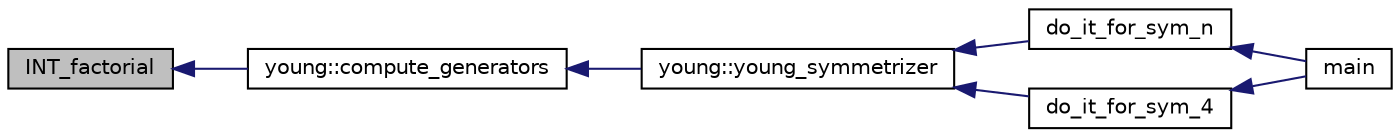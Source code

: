 digraph "INT_factorial"
{
  edge [fontname="Helvetica",fontsize="10",labelfontname="Helvetica",labelfontsize="10"];
  node [fontname="Helvetica",fontsize="10",shape=record];
  rankdir="LR";
  Node679 [label="INT_factorial",height=0.2,width=0.4,color="black", fillcolor="grey75", style="filled", fontcolor="black"];
  Node679 -> Node680 [dir="back",color="midnightblue",fontsize="10",style="solid",fontname="Helvetica"];
  Node680 [label="young::compute_generators",height=0.2,width=0.4,color="black", fillcolor="white", style="filled",URL="$dd/d68/classyoung.html#a26c8929e3f3f49437e3241f5d627ee20"];
  Node680 -> Node681 [dir="back",color="midnightblue",fontsize="10",style="solid",fontname="Helvetica"];
  Node681 [label="young::young_symmetrizer",height=0.2,width=0.4,color="black", fillcolor="white", style="filled",URL="$dd/d68/classyoung.html#aa278452dc9aa374d4f84cf0e4d0204bf"];
  Node681 -> Node682 [dir="back",color="midnightblue",fontsize="10",style="solid",fontname="Helvetica"];
  Node682 [label="do_it_for_sym_n",height=0.2,width=0.4,color="black", fillcolor="white", style="filled",URL="$d0/d87/group__ring_8_c.html#a7da1c84aee65e2c8fd4b83f0809835ad"];
  Node682 -> Node683 [dir="back",color="midnightblue",fontsize="10",style="solid",fontname="Helvetica"];
  Node683 [label="main",height=0.2,width=0.4,color="black", fillcolor="white", style="filled",URL="$d0/d87/group__ring_8_c.html#a3c04138a5bfe5d72780bb7e82a18e627"];
  Node681 -> Node684 [dir="back",color="midnightblue",fontsize="10",style="solid",fontname="Helvetica"];
  Node684 [label="do_it_for_sym_4",height=0.2,width=0.4,color="black", fillcolor="white", style="filled",URL="$d0/d87/group__ring_8_c.html#aed9b25712c762c878090038e97568d07"];
  Node684 -> Node683 [dir="back",color="midnightblue",fontsize="10",style="solid",fontname="Helvetica"];
}
